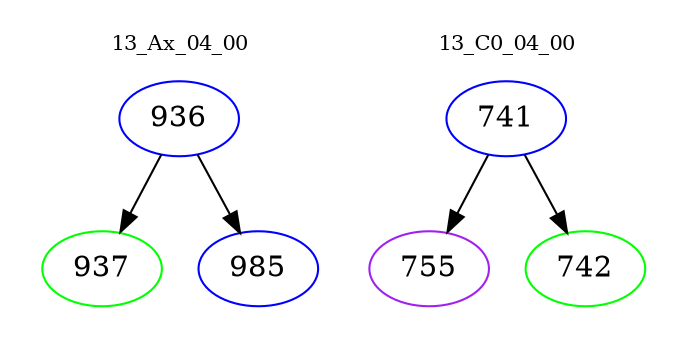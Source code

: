 digraph{
subgraph cluster_0 {
color = white
label = "13_Ax_04_00";
fontsize=10;
T0_936 [label="936", color="blue"]
T0_936 -> T0_937 [color="black"]
T0_937 [label="937", color="green"]
T0_936 -> T0_985 [color="black"]
T0_985 [label="985", color="blue"]
}
subgraph cluster_1 {
color = white
label = "13_C0_04_00";
fontsize=10;
T1_741 [label="741", color="blue"]
T1_741 -> T1_755 [color="black"]
T1_755 [label="755", color="purple"]
T1_741 -> T1_742 [color="black"]
T1_742 [label="742", color="green"]
}
}
